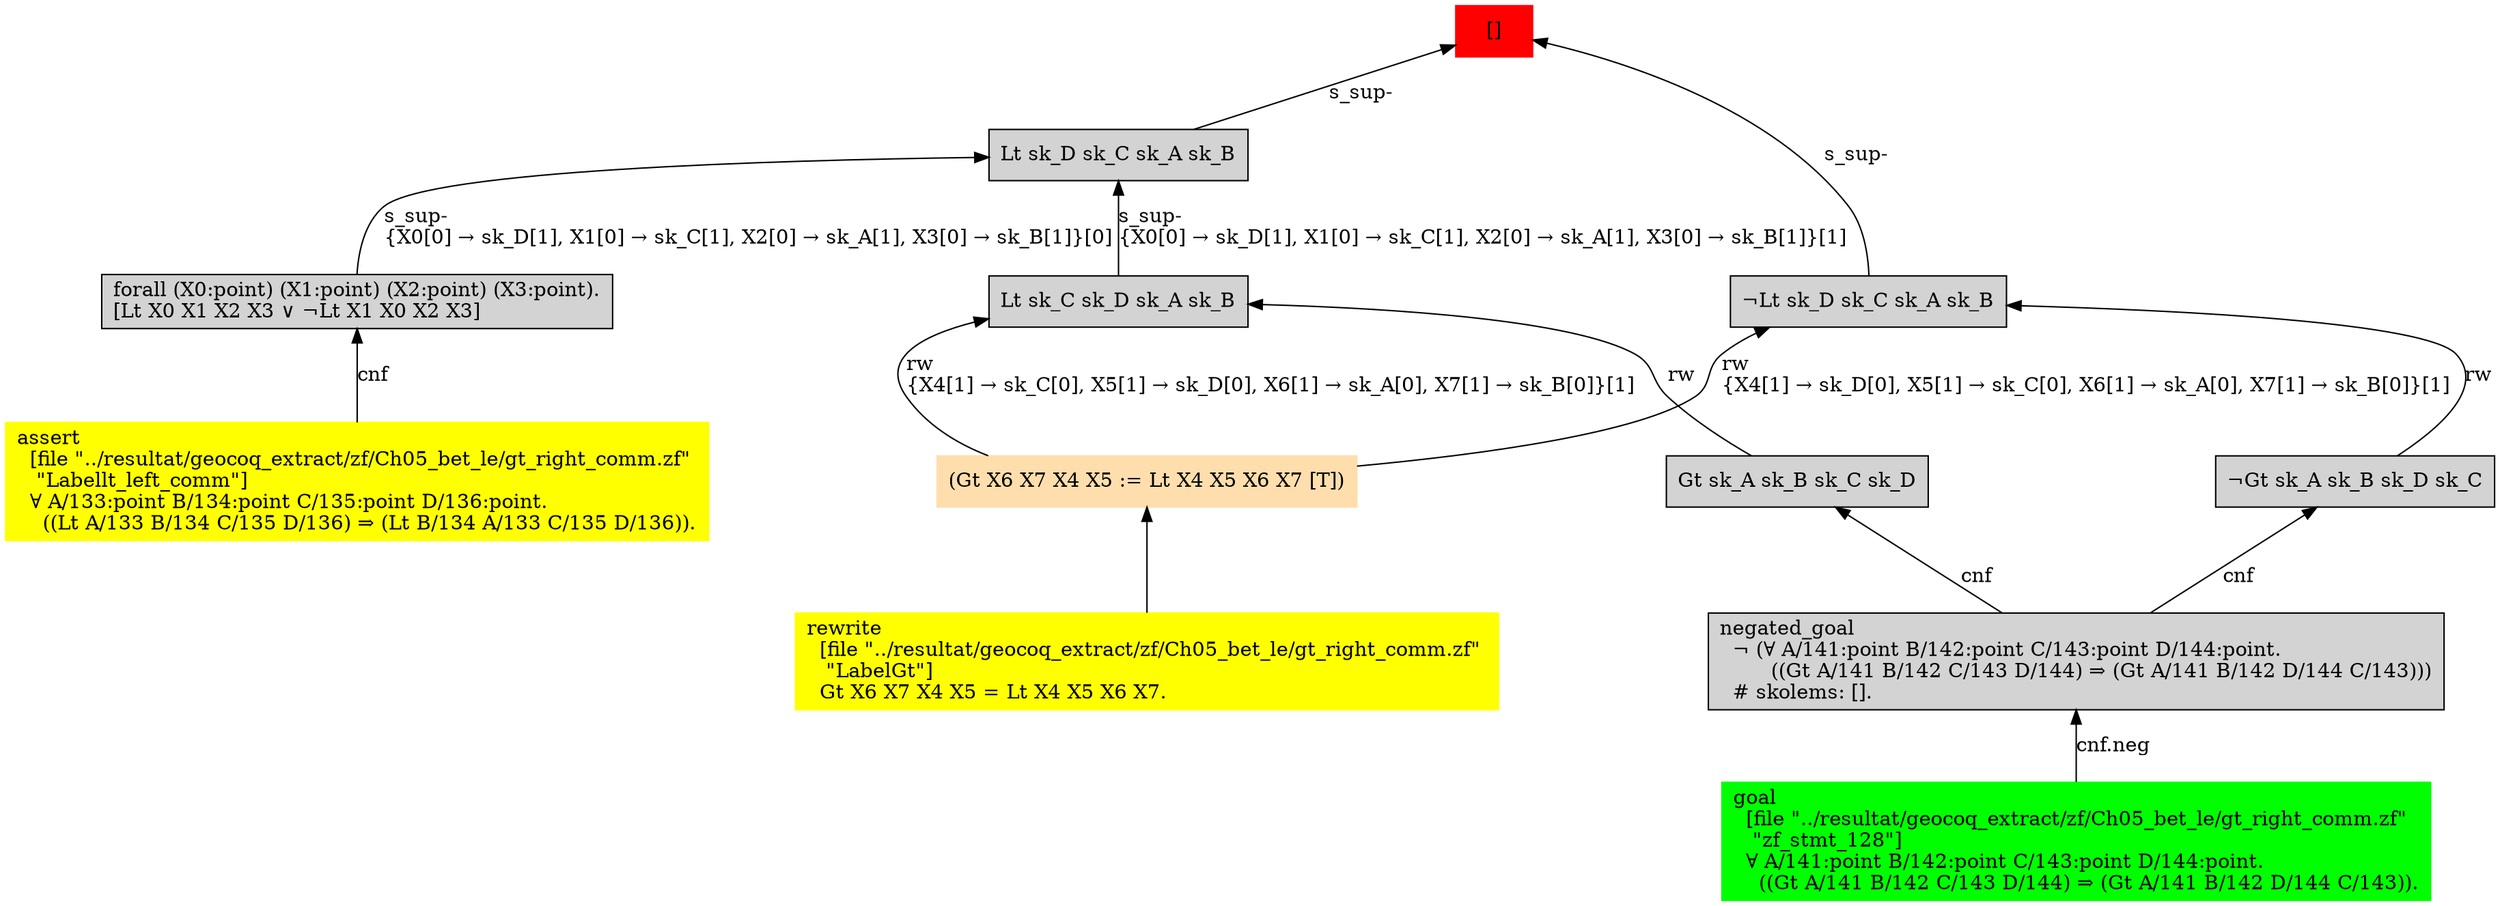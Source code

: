 digraph "unsat_graph" {
  vertex_0 [color=red, label="[]", shape=box, style=filled];
  vertex_0 -> vertex_1 [label="s_sup-\l", dir="back"];
  vertex_1 [shape=box, label="¬Lt sk_D sk_C sk_A sk_B\l", style=filled];
  vertex_1 -> vertex_2 [label="rw\l\{X4[1] → sk_D[0], X5[1] → sk_C[0], X6[1] → sk_A[0], X7[1] → sk_B[0]\}[1]\l", dir="back"];
  vertex_2 [color=navajowhite, shape=box, label="(Gt X6 X7 X4 X5 := Lt X4 X5 X6 X7 [T])\l", style=filled];
  vertex_2 -> vertex_3 [label="", dir="back"];
  vertex_3 [color=yellow, shape=box, label="rewrite\l  [file \"../resultat/geocoq_extract/zf/Ch05_bet_le/gt_right_comm.zf\" \l   \"LabelGt\"]\l  Gt X6 X7 X4 X5 = Lt X4 X5 X6 X7.\l", style=filled];
  vertex_1 -> vertex_4 [label="rw", dir="back"];
  vertex_4 [shape=box, label="¬Gt sk_A sk_B sk_D sk_C\l", style=filled];
  vertex_4 -> vertex_5 [label="cnf", dir="back"];
  vertex_5 [shape=box, label="negated_goal\l  ¬ (∀ A/141:point B/142:point C/143:point D/144:point.\l        ((Gt A/141 B/142 C/143 D/144) ⇒ (Gt A/141 B/142 D/144 C/143)))\l  # skolems: [].\l", style=filled];
  vertex_5 -> vertex_6 [label="cnf.neg", dir="back"];
  vertex_6 [color=green, shape=box, label="goal\l  [file \"../resultat/geocoq_extract/zf/Ch05_bet_le/gt_right_comm.zf\" \l   \"zf_stmt_128\"]\l  ∀ A/141:point B/142:point C/143:point D/144:point.\l    ((Gt A/141 B/142 C/143 D/144) ⇒ (Gt A/141 B/142 D/144 C/143)).\l", style=filled];
  vertex_0 -> vertex_7 [label="s_sup-\l", dir="back"];
  vertex_7 [shape=box, label="Lt sk_D sk_C sk_A sk_B\l", style=filled];
  vertex_7 -> vertex_8 [label="s_sup-\l\{X0[0] → sk_D[1], X1[0] → sk_C[1], X2[0] → sk_A[1], X3[0] → sk_B[1]\}[0]\l", dir="back"];
  vertex_8 [shape=box, label="forall (X0:point) (X1:point) (X2:point) (X3:point).\l[Lt X0 X1 X2 X3 ∨ ¬Lt X1 X0 X2 X3]\l", style=filled];
  vertex_8 -> vertex_9 [label="cnf", dir="back"];
  vertex_9 [color=yellow, shape=box, label="assert\l  [file \"../resultat/geocoq_extract/zf/Ch05_bet_le/gt_right_comm.zf\" \l   \"Labellt_left_comm\"]\l  ∀ A/133:point B/134:point C/135:point D/136:point.\l    ((Lt A/133 B/134 C/135 D/136) ⇒ (Lt B/134 A/133 C/135 D/136)).\l", style=filled];
  vertex_7 -> vertex_10 [label="s_sup-\l\{X0[0] → sk_D[1], X1[0] → sk_C[1], X2[0] → sk_A[1], X3[0] → sk_B[1]\}[1]\l", dir="back"];
  vertex_10 [shape=box, label="Lt sk_C sk_D sk_A sk_B\l", style=filled];
  vertex_10 -> vertex_2 [label="rw\l\{X4[1] → sk_C[0], X5[1] → sk_D[0], X6[1] → sk_A[0], X7[1] → sk_B[0]\}[1]\l", dir="back"];
  vertex_10 -> vertex_11 [label="rw", dir="back"];
  vertex_11 [shape=box, label="Gt sk_A sk_B sk_C sk_D\l", style=filled];
  vertex_11 -> vertex_5 [label="cnf", dir="back"];
  }


